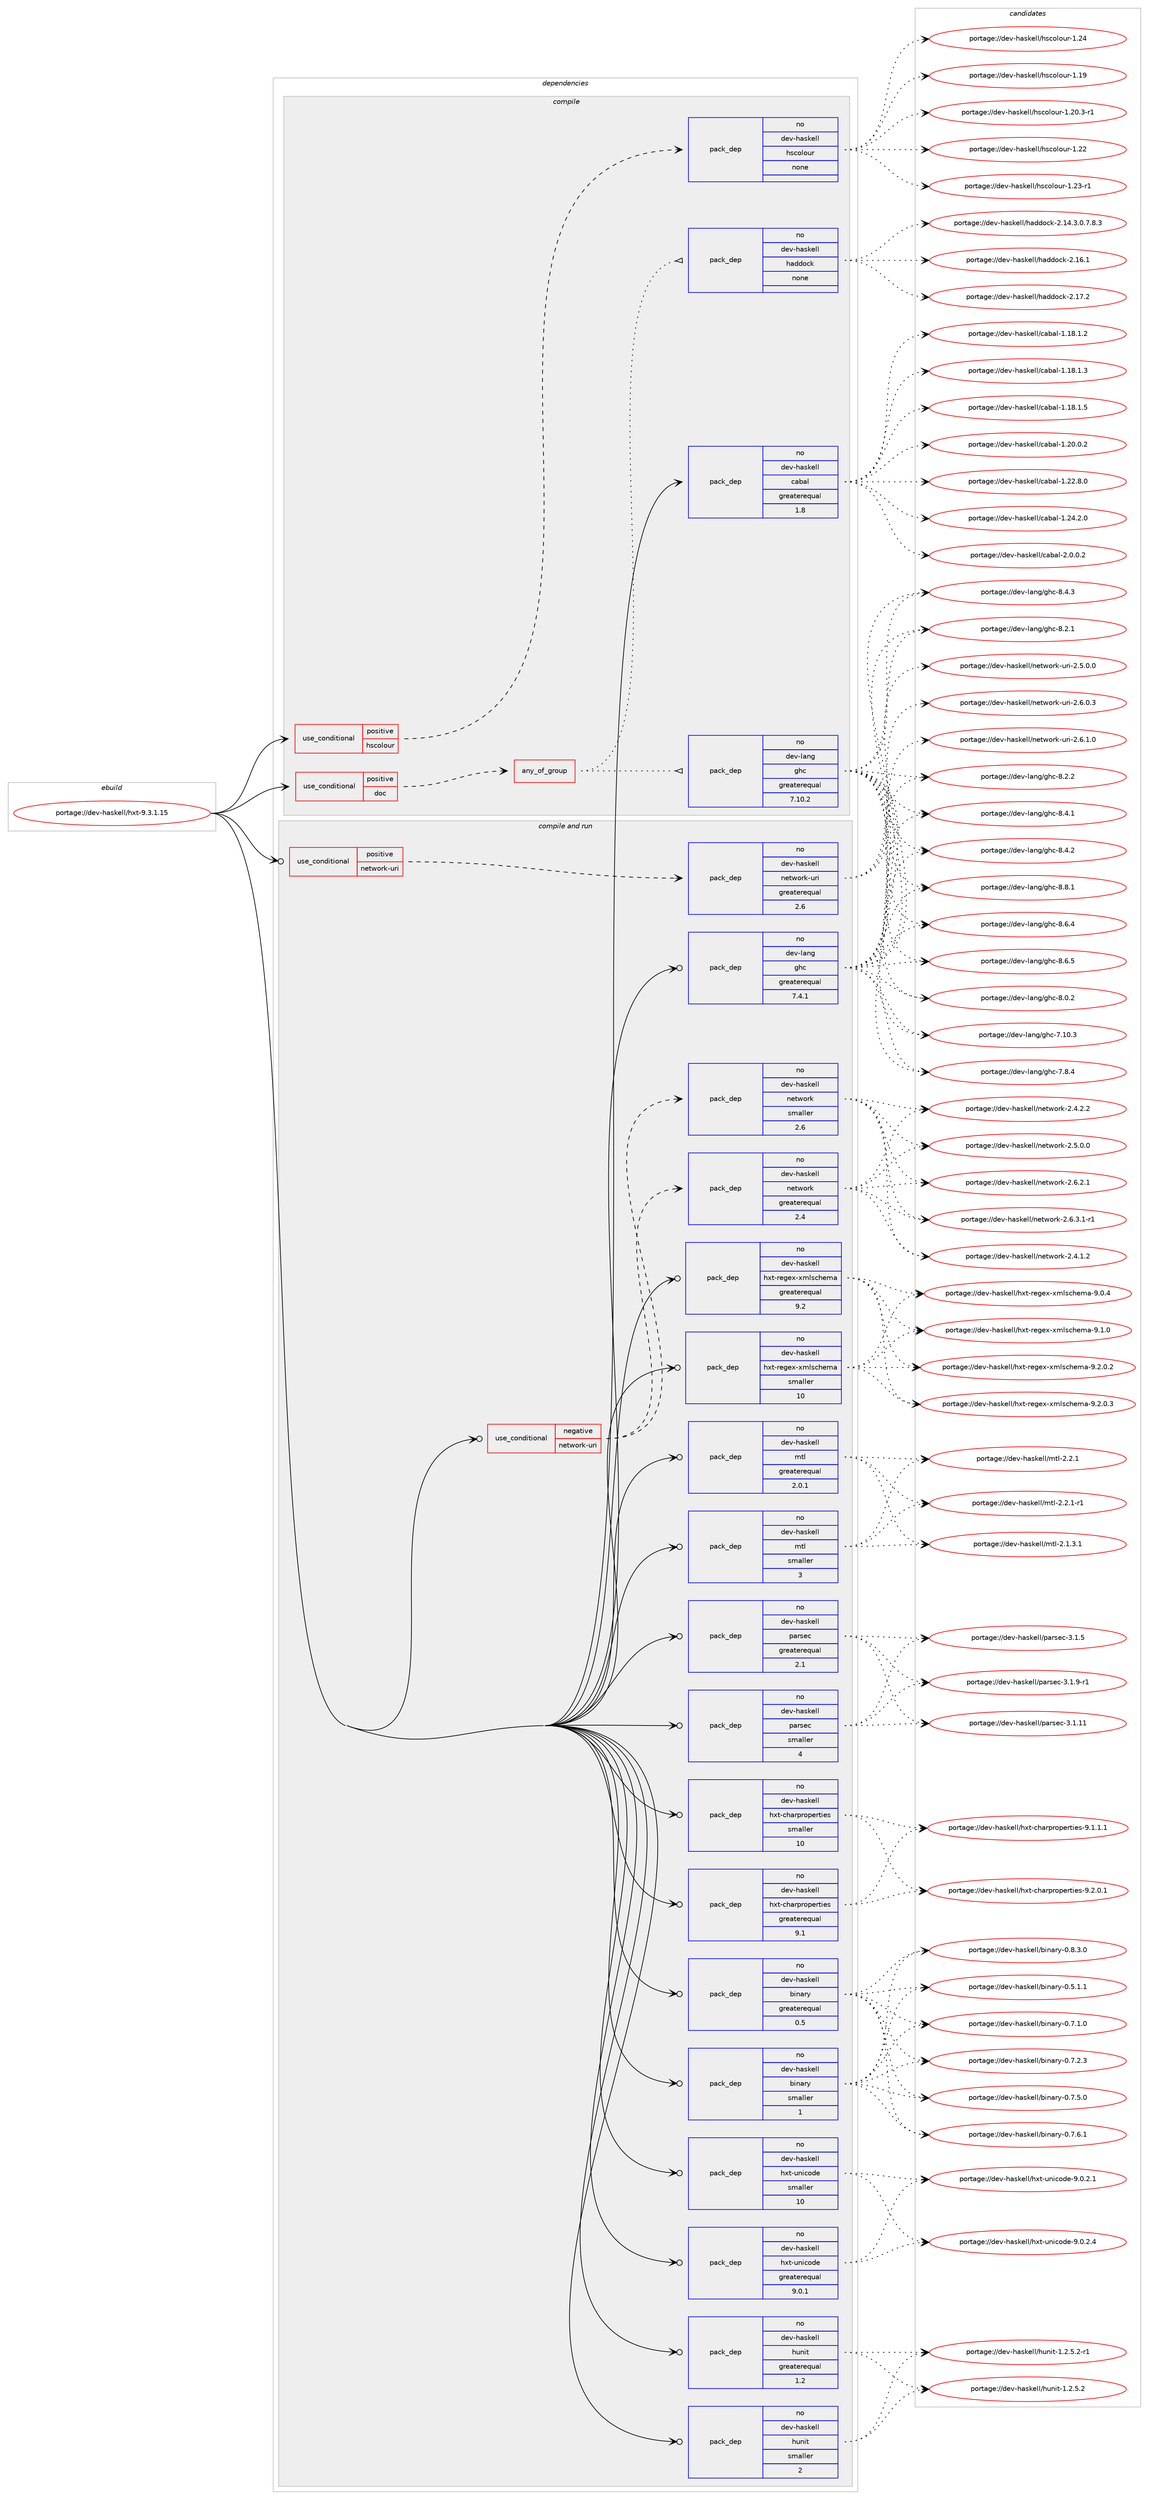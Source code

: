 digraph prolog {

# *************
# Graph options
# *************

newrank=true;
concentrate=true;
compound=true;
graph [rankdir=LR,fontname=Helvetica,fontsize=10,ranksep=1.5];#, ranksep=2.5, nodesep=0.2];
edge  [arrowhead=vee];
node  [fontname=Helvetica,fontsize=10];

# **********
# The ebuild
# **********

subgraph cluster_leftcol {
color=gray;
rank=same;
label=<<i>ebuild</i>>;
id [label="portage://dev-haskell/hxt-9.3.1.15", color=red, width=4, href="../dev-haskell/hxt-9.3.1.15.svg"];
}

# ****************
# The dependencies
# ****************

subgraph cluster_midcol {
color=gray;
label=<<i>dependencies</i>>;
subgraph cluster_compile {
fillcolor="#eeeeee";
style=filled;
label=<<i>compile</i>>;
subgraph cond15813 {
dependency72165 [label=<<TABLE BORDER="0" CELLBORDER="1" CELLSPACING="0" CELLPADDING="4"><TR><TD ROWSPAN="3" CELLPADDING="10">use_conditional</TD></TR><TR><TD>positive</TD></TR><TR><TD>doc</TD></TR></TABLE>>, shape=none, color=red];
subgraph any1913 {
dependency72166 [label=<<TABLE BORDER="0" CELLBORDER="1" CELLSPACING="0" CELLPADDING="4"><TR><TD CELLPADDING="10">any_of_group</TD></TR></TABLE>>, shape=none, color=red];subgraph pack54382 {
dependency72167 [label=<<TABLE BORDER="0" CELLBORDER="1" CELLSPACING="0" CELLPADDING="4" WIDTH="220"><TR><TD ROWSPAN="6" CELLPADDING="30">pack_dep</TD></TR><TR><TD WIDTH="110">no</TD></TR><TR><TD>dev-haskell</TD></TR><TR><TD>haddock</TD></TR><TR><TD>none</TD></TR><TR><TD></TD></TR></TABLE>>, shape=none, color=blue];
}
dependency72166:e -> dependency72167:w [weight=20,style="dotted",arrowhead="oinv"];
subgraph pack54383 {
dependency72168 [label=<<TABLE BORDER="0" CELLBORDER="1" CELLSPACING="0" CELLPADDING="4" WIDTH="220"><TR><TD ROWSPAN="6" CELLPADDING="30">pack_dep</TD></TR><TR><TD WIDTH="110">no</TD></TR><TR><TD>dev-lang</TD></TR><TR><TD>ghc</TD></TR><TR><TD>greaterequal</TD></TR><TR><TD>7.10.2</TD></TR></TABLE>>, shape=none, color=blue];
}
dependency72166:e -> dependency72168:w [weight=20,style="dotted",arrowhead="oinv"];
}
dependency72165:e -> dependency72166:w [weight=20,style="dashed",arrowhead="vee"];
}
id:e -> dependency72165:w [weight=20,style="solid",arrowhead="vee"];
subgraph cond15814 {
dependency72169 [label=<<TABLE BORDER="0" CELLBORDER="1" CELLSPACING="0" CELLPADDING="4"><TR><TD ROWSPAN="3" CELLPADDING="10">use_conditional</TD></TR><TR><TD>positive</TD></TR><TR><TD>hscolour</TD></TR></TABLE>>, shape=none, color=red];
subgraph pack54384 {
dependency72170 [label=<<TABLE BORDER="0" CELLBORDER="1" CELLSPACING="0" CELLPADDING="4" WIDTH="220"><TR><TD ROWSPAN="6" CELLPADDING="30">pack_dep</TD></TR><TR><TD WIDTH="110">no</TD></TR><TR><TD>dev-haskell</TD></TR><TR><TD>hscolour</TD></TR><TR><TD>none</TD></TR><TR><TD></TD></TR></TABLE>>, shape=none, color=blue];
}
dependency72169:e -> dependency72170:w [weight=20,style="dashed",arrowhead="vee"];
}
id:e -> dependency72169:w [weight=20,style="solid",arrowhead="vee"];
subgraph pack54385 {
dependency72171 [label=<<TABLE BORDER="0" CELLBORDER="1" CELLSPACING="0" CELLPADDING="4" WIDTH="220"><TR><TD ROWSPAN="6" CELLPADDING="30">pack_dep</TD></TR><TR><TD WIDTH="110">no</TD></TR><TR><TD>dev-haskell</TD></TR><TR><TD>cabal</TD></TR><TR><TD>greaterequal</TD></TR><TR><TD>1.8</TD></TR></TABLE>>, shape=none, color=blue];
}
id:e -> dependency72171:w [weight=20,style="solid",arrowhead="vee"];
}
subgraph cluster_compileandrun {
fillcolor="#eeeeee";
style=filled;
label=<<i>compile and run</i>>;
subgraph cond15815 {
dependency72172 [label=<<TABLE BORDER="0" CELLBORDER="1" CELLSPACING="0" CELLPADDING="4"><TR><TD ROWSPAN="3" CELLPADDING="10">use_conditional</TD></TR><TR><TD>negative</TD></TR><TR><TD>network-uri</TD></TR></TABLE>>, shape=none, color=red];
subgraph pack54386 {
dependency72173 [label=<<TABLE BORDER="0" CELLBORDER="1" CELLSPACING="0" CELLPADDING="4" WIDTH="220"><TR><TD ROWSPAN="6" CELLPADDING="30">pack_dep</TD></TR><TR><TD WIDTH="110">no</TD></TR><TR><TD>dev-haskell</TD></TR><TR><TD>network</TD></TR><TR><TD>greaterequal</TD></TR><TR><TD>2.4</TD></TR></TABLE>>, shape=none, color=blue];
}
dependency72172:e -> dependency72173:w [weight=20,style="dashed",arrowhead="vee"];
subgraph pack54387 {
dependency72174 [label=<<TABLE BORDER="0" CELLBORDER="1" CELLSPACING="0" CELLPADDING="4" WIDTH="220"><TR><TD ROWSPAN="6" CELLPADDING="30">pack_dep</TD></TR><TR><TD WIDTH="110">no</TD></TR><TR><TD>dev-haskell</TD></TR><TR><TD>network</TD></TR><TR><TD>smaller</TD></TR><TR><TD>2.6</TD></TR></TABLE>>, shape=none, color=blue];
}
dependency72172:e -> dependency72174:w [weight=20,style="dashed",arrowhead="vee"];
}
id:e -> dependency72172:w [weight=20,style="solid",arrowhead="odotvee"];
subgraph cond15816 {
dependency72175 [label=<<TABLE BORDER="0" CELLBORDER="1" CELLSPACING="0" CELLPADDING="4"><TR><TD ROWSPAN="3" CELLPADDING="10">use_conditional</TD></TR><TR><TD>positive</TD></TR><TR><TD>network-uri</TD></TR></TABLE>>, shape=none, color=red];
subgraph pack54388 {
dependency72176 [label=<<TABLE BORDER="0" CELLBORDER="1" CELLSPACING="0" CELLPADDING="4" WIDTH="220"><TR><TD ROWSPAN="6" CELLPADDING="30">pack_dep</TD></TR><TR><TD WIDTH="110">no</TD></TR><TR><TD>dev-haskell</TD></TR><TR><TD>network-uri</TD></TR><TR><TD>greaterequal</TD></TR><TR><TD>2.6</TD></TR></TABLE>>, shape=none, color=blue];
}
dependency72175:e -> dependency72176:w [weight=20,style="dashed",arrowhead="vee"];
}
id:e -> dependency72175:w [weight=20,style="solid",arrowhead="odotvee"];
subgraph pack54389 {
dependency72177 [label=<<TABLE BORDER="0" CELLBORDER="1" CELLSPACING="0" CELLPADDING="4" WIDTH="220"><TR><TD ROWSPAN="6" CELLPADDING="30">pack_dep</TD></TR><TR><TD WIDTH="110">no</TD></TR><TR><TD>dev-haskell</TD></TR><TR><TD>binary</TD></TR><TR><TD>greaterequal</TD></TR><TR><TD>0.5</TD></TR></TABLE>>, shape=none, color=blue];
}
id:e -> dependency72177:w [weight=20,style="solid",arrowhead="odotvee"];
subgraph pack54390 {
dependency72178 [label=<<TABLE BORDER="0" CELLBORDER="1" CELLSPACING="0" CELLPADDING="4" WIDTH="220"><TR><TD ROWSPAN="6" CELLPADDING="30">pack_dep</TD></TR><TR><TD WIDTH="110">no</TD></TR><TR><TD>dev-haskell</TD></TR><TR><TD>binary</TD></TR><TR><TD>smaller</TD></TR><TR><TD>1</TD></TR></TABLE>>, shape=none, color=blue];
}
id:e -> dependency72178:w [weight=20,style="solid",arrowhead="odotvee"];
subgraph pack54391 {
dependency72179 [label=<<TABLE BORDER="0" CELLBORDER="1" CELLSPACING="0" CELLPADDING="4" WIDTH="220"><TR><TD ROWSPAN="6" CELLPADDING="30">pack_dep</TD></TR><TR><TD WIDTH="110">no</TD></TR><TR><TD>dev-haskell</TD></TR><TR><TD>hunit</TD></TR><TR><TD>greaterequal</TD></TR><TR><TD>1.2</TD></TR></TABLE>>, shape=none, color=blue];
}
id:e -> dependency72179:w [weight=20,style="solid",arrowhead="odotvee"];
subgraph pack54392 {
dependency72180 [label=<<TABLE BORDER="0" CELLBORDER="1" CELLSPACING="0" CELLPADDING="4" WIDTH="220"><TR><TD ROWSPAN="6" CELLPADDING="30">pack_dep</TD></TR><TR><TD WIDTH="110">no</TD></TR><TR><TD>dev-haskell</TD></TR><TR><TD>hunit</TD></TR><TR><TD>smaller</TD></TR><TR><TD>2</TD></TR></TABLE>>, shape=none, color=blue];
}
id:e -> dependency72180:w [weight=20,style="solid",arrowhead="odotvee"];
subgraph pack54393 {
dependency72181 [label=<<TABLE BORDER="0" CELLBORDER="1" CELLSPACING="0" CELLPADDING="4" WIDTH="220"><TR><TD ROWSPAN="6" CELLPADDING="30">pack_dep</TD></TR><TR><TD WIDTH="110">no</TD></TR><TR><TD>dev-haskell</TD></TR><TR><TD>hxt-charproperties</TD></TR><TR><TD>greaterequal</TD></TR><TR><TD>9.1</TD></TR></TABLE>>, shape=none, color=blue];
}
id:e -> dependency72181:w [weight=20,style="solid",arrowhead="odotvee"];
subgraph pack54394 {
dependency72182 [label=<<TABLE BORDER="0" CELLBORDER="1" CELLSPACING="0" CELLPADDING="4" WIDTH="220"><TR><TD ROWSPAN="6" CELLPADDING="30">pack_dep</TD></TR><TR><TD WIDTH="110">no</TD></TR><TR><TD>dev-haskell</TD></TR><TR><TD>hxt-charproperties</TD></TR><TR><TD>smaller</TD></TR><TR><TD>10</TD></TR></TABLE>>, shape=none, color=blue];
}
id:e -> dependency72182:w [weight=20,style="solid",arrowhead="odotvee"];
subgraph pack54395 {
dependency72183 [label=<<TABLE BORDER="0" CELLBORDER="1" CELLSPACING="0" CELLPADDING="4" WIDTH="220"><TR><TD ROWSPAN="6" CELLPADDING="30">pack_dep</TD></TR><TR><TD WIDTH="110">no</TD></TR><TR><TD>dev-haskell</TD></TR><TR><TD>hxt-regex-xmlschema</TD></TR><TR><TD>greaterequal</TD></TR><TR><TD>9.2</TD></TR></TABLE>>, shape=none, color=blue];
}
id:e -> dependency72183:w [weight=20,style="solid",arrowhead="odotvee"];
subgraph pack54396 {
dependency72184 [label=<<TABLE BORDER="0" CELLBORDER="1" CELLSPACING="0" CELLPADDING="4" WIDTH="220"><TR><TD ROWSPAN="6" CELLPADDING="30">pack_dep</TD></TR><TR><TD WIDTH="110">no</TD></TR><TR><TD>dev-haskell</TD></TR><TR><TD>hxt-regex-xmlschema</TD></TR><TR><TD>smaller</TD></TR><TR><TD>10</TD></TR></TABLE>>, shape=none, color=blue];
}
id:e -> dependency72184:w [weight=20,style="solid",arrowhead="odotvee"];
subgraph pack54397 {
dependency72185 [label=<<TABLE BORDER="0" CELLBORDER="1" CELLSPACING="0" CELLPADDING="4" WIDTH="220"><TR><TD ROWSPAN="6" CELLPADDING="30">pack_dep</TD></TR><TR><TD WIDTH="110">no</TD></TR><TR><TD>dev-haskell</TD></TR><TR><TD>hxt-unicode</TD></TR><TR><TD>greaterequal</TD></TR><TR><TD>9.0.1</TD></TR></TABLE>>, shape=none, color=blue];
}
id:e -> dependency72185:w [weight=20,style="solid",arrowhead="odotvee"];
subgraph pack54398 {
dependency72186 [label=<<TABLE BORDER="0" CELLBORDER="1" CELLSPACING="0" CELLPADDING="4" WIDTH="220"><TR><TD ROWSPAN="6" CELLPADDING="30">pack_dep</TD></TR><TR><TD WIDTH="110">no</TD></TR><TR><TD>dev-haskell</TD></TR><TR><TD>hxt-unicode</TD></TR><TR><TD>smaller</TD></TR><TR><TD>10</TD></TR></TABLE>>, shape=none, color=blue];
}
id:e -> dependency72186:w [weight=20,style="solid",arrowhead="odotvee"];
subgraph pack54399 {
dependency72187 [label=<<TABLE BORDER="0" CELLBORDER="1" CELLSPACING="0" CELLPADDING="4" WIDTH="220"><TR><TD ROWSPAN="6" CELLPADDING="30">pack_dep</TD></TR><TR><TD WIDTH="110">no</TD></TR><TR><TD>dev-haskell</TD></TR><TR><TD>mtl</TD></TR><TR><TD>greaterequal</TD></TR><TR><TD>2.0.1</TD></TR></TABLE>>, shape=none, color=blue];
}
id:e -> dependency72187:w [weight=20,style="solid",arrowhead="odotvee"];
subgraph pack54400 {
dependency72188 [label=<<TABLE BORDER="0" CELLBORDER="1" CELLSPACING="0" CELLPADDING="4" WIDTH="220"><TR><TD ROWSPAN="6" CELLPADDING="30">pack_dep</TD></TR><TR><TD WIDTH="110">no</TD></TR><TR><TD>dev-haskell</TD></TR><TR><TD>mtl</TD></TR><TR><TD>smaller</TD></TR><TR><TD>3</TD></TR></TABLE>>, shape=none, color=blue];
}
id:e -> dependency72188:w [weight=20,style="solid",arrowhead="odotvee"];
subgraph pack54401 {
dependency72189 [label=<<TABLE BORDER="0" CELLBORDER="1" CELLSPACING="0" CELLPADDING="4" WIDTH="220"><TR><TD ROWSPAN="6" CELLPADDING="30">pack_dep</TD></TR><TR><TD WIDTH="110">no</TD></TR><TR><TD>dev-haskell</TD></TR><TR><TD>parsec</TD></TR><TR><TD>greaterequal</TD></TR><TR><TD>2.1</TD></TR></TABLE>>, shape=none, color=blue];
}
id:e -> dependency72189:w [weight=20,style="solid",arrowhead="odotvee"];
subgraph pack54402 {
dependency72190 [label=<<TABLE BORDER="0" CELLBORDER="1" CELLSPACING="0" CELLPADDING="4" WIDTH="220"><TR><TD ROWSPAN="6" CELLPADDING="30">pack_dep</TD></TR><TR><TD WIDTH="110">no</TD></TR><TR><TD>dev-haskell</TD></TR><TR><TD>parsec</TD></TR><TR><TD>smaller</TD></TR><TR><TD>4</TD></TR></TABLE>>, shape=none, color=blue];
}
id:e -> dependency72190:w [weight=20,style="solid",arrowhead="odotvee"];
subgraph pack54403 {
dependency72191 [label=<<TABLE BORDER="0" CELLBORDER="1" CELLSPACING="0" CELLPADDING="4" WIDTH="220"><TR><TD ROWSPAN="6" CELLPADDING="30">pack_dep</TD></TR><TR><TD WIDTH="110">no</TD></TR><TR><TD>dev-lang</TD></TR><TR><TD>ghc</TD></TR><TR><TD>greaterequal</TD></TR><TR><TD>7.4.1</TD></TR></TABLE>>, shape=none, color=blue];
}
id:e -> dependency72191:w [weight=20,style="solid",arrowhead="odotvee"];
}
subgraph cluster_run {
fillcolor="#eeeeee";
style=filled;
label=<<i>run</i>>;
}
}

# **************
# The candidates
# **************

subgraph cluster_choices {
rank=same;
color=gray;
label=<<i>candidates</i>>;

subgraph choice54382 {
color=black;
nodesep=1;
choiceportage1001011184510497115107101108108471049710010011199107455046495246514648465546564651 [label="portage://dev-haskell/haddock-2.14.3.0.7.8.3", color=red, width=4,href="../dev-haskell/haddock-2.14.3.0.7.8.3.svg"];
choiceportage100101118451049711510710110810847104971001001119910745504649544649 [label="portage://dev-haskell/haddock-2.16.1", color=red, width=4,href="../dev-haskell/haddock-2.16.1.svg"];
choiceportage100101118451049711510710110810847104971001001119910745504649554650 [label="portage://dev-haskell/haddock-2.17.2", color=red, width=4,href="../dev-haskell/haddock-2.17.2.svg"];
dependency72167:e -> choiceportage1001011184510497115107101108108471049710010011199107455046495246514648465546564651:w [style=dotted,weight="100"];
dependency72167:e -> choiceportage100101118451049711510710110810847104971001001119910745504649544649:w [style=dotted,weight="100"];
dependency72167:e -> choiceportage100101118451049711510710110810847104971001001119910745504649554650:w [style=dotted,weight="100"];
}
subgraph choice54383 {
color=black;
nodesep=1;
choiceportage1001011184510897110103471031049945554649484651 [label="portage://dev-lang/ghc-7.10.3", color=red, width=4,href="../dev-lang/ghc-7.10.3.svg"];
choiceportage10010111845108971101034710310499455546564652 [label="portage://dev-lang/ghc-7.8.4", color=red, width=4,href="../dev-lang/ghc-7.8.4.svg"];
choiceportage10010111845108971101034710310499455646484650 [label="portage://dev-lang/ghc-8.0.2", color=red, width=4,href="../dev-lang/ghc-8.0.2.svg"];
choiceportage10010111845108971101034710310499455646504649 [label="portage://dev-lang/ghc-8.2.1", color=red, width=4,href="../dev-lang/ghc-8.2.1.svg"];
choiceportage10010111845108971101034710310499455646504650 [label="portage://dev-lang/ghc-8.2.2", color=red, width=4,href="../dev-lang/ghc-8.2.2.svg"];
choiceportage10010111845108971101034710310499455646524649 [label="portage://dev-lang/ghc-8.4.1", color=red, width=4,href="../dev-lang/ghc-8.4.1.svg"];
choiceportage10010111845108971101034710310499455646524650 [label="portage://dev-lang/ghc-8.4.2", color=red, width=4,href="../dev-lang/ghc-8.4.2.svg"];
choiceportage10010111845108971101034710310499455646524651 [label="portage://dev-lang/ghc-8.4.3", color=red, width=4,href="../dev-lang/ghc-8.4.3.svg"];
choiceportage10010111845108971101034710310499455646544652 [label="portage://dev-lang/ghc-8.6.4", color=red, width=4,href="../dev-lang/ghc-8.6.4.svg"];
choiceportage10010111845108971101034710310499455646544653 [label="portage://dev-lang/ghc-8.6.5", color=red, width=4,href="../dev-lang/ghc-8.6.5.svg"];
choiceportage10010111845108971101034710310499455646564649 [label="portage://dev-lang/ghc-8.8.1", color=red, width=4,href="../dev-lang/ghc-8.8.1.svg"];
dependency72168:e -> choiceportage1001011184510897110103471031049945554649484651:w [style=dotted,weight="100"];
dependency72168:e -> choiceportage10010111845108971101034710310499455546564652:w [style=dotted,weight="100"];
dependency72168:e -> choiceportage10010111845108971101034710310499455646484650:w [style=dotted,weight="100"];
dependency72168:e -> choiceportage10010111845108971101034710310499455646504649:w [style=dotted,weight="100"];
dependency72168:e -> choiceportage10010111845108971101034710310499455646504650:w [style=dotted,weight="100"];
dependency72168:e -> choiceportage10010111845108971101034710310499455646524649:w [style=dotted,weight="100"];
dependency72168:e -> choiceportage10010111845108971101034710310499455646524650:w [style=dotted,weight="100"];
dependency72168:e -> choiceportage10010111845108971101034710310499455646524651:w [style=dotted,weight="100"];
dependency72168:e -> choiceportage10010111845108971101034710310499455646544652:w [style=dotted,weight="100"];
dependency72168:e -> choiceportage10010111845108971101034710310499455646544653:w [style=dotted,weight="100"];
dependency72168:e -> choiceportage10010111845108971101034710310499455646564649:w [style=dotted,weight="100"];
}
subgraph choice54384 {
color=black;
nodesep=1;
choiceportage100101118451049711510710110810847104115991111081111171144549464957 [label="portage://dev-haskell/hscolour-1.19", color=red, width=4,href="../dev-haskell/hscolour-1.19.svg"];
choiceportage10010111845104971151071011081084710411599111108111117114454946504846514511449 [label="portage://dev-haskell/hscolour-1.20.3-r1", color=red, width=4,href="../dev-haskell/hscolour-1.20.3-r1.svg"];
choiceportage100101118451049711510710110810847104115991111081111171144549465050 [label="portage://dev-haskell/hscolour-1.22", color=red, width=4,href="../dev-haskell/hscolour-1.22.svg"];
choiceportage1001011184510497115107101108108471041159911110811111711445494650514511449 [label="portage://dev-haskell/hscolour-1.23-r1", color=red, width=4,href="../dev-haskell/hscolour-1.23-r1.svg"];
choiceportage100101118451049711510710110810847104115991111081111171144549465052 [label="portage://dev-haskell/hscolour-1.24", color=red, width=4,href="../dev-haskell/hscolour-1.24.svg"];
dependency72170:e -> choiceportage100101118451049711510710110810847104115991111081111171144549464957:w [style=dotted,weight="100"];
dependency72170:e -> choiceportage10010111845104971151071011081084710411599111108111117114454946504846514511449:w [style=dotted,weight="100"];
dependency72170:e -> choiceportage100101118451049711510710110810847104115991111081111171144549465050:w [style=dotted,weight="100"];
dependency72170:e -> choiceportage1001011184510497115107101108108471041159911110811111711445494650514511449:w [style=dotted,weight="100"];
dependency72170:e -> choiceportage100101118451049711510710110810847104115991111081111171144549465052:w [style=dotted,weight="100"];
}
subgraph choice54385 {
color=black;
nodesep=1;
choiceportage10010111845104971151071011081084799979897108454946495646494650 [label="portage://dev-haskell/cabal-1.18.1.2", color=red, width=4,href="../dev-haskell/cabal-1.18.1.2.svg"];
choiceportage10010111845104971151071011081084799979897108454946495646494651 [label="portage://dev-haskell/cabal-1.18.1.3", color=red, width=4,href="../dev-haskell/cabal-1.18.1.3.svg"];
choiceportage10010111845104971151071011081084799979897108454946495646494653 [label="portage://dev-haskell/cabal-1.18.1.5", color=red, width=4,href="../dev-haskell/cabal-1.18.1.5.svg"];
choiceportage10010111845104971151071011081084799979897108454946504846484650 [label="portage://dev-haskell/cabal-1.20.0.2", color=red, width=4,href="../dev-haskell/cabal-1.20.0.2.svg"];
choiceportage10010111845104971151071011081084799979897108454946505046564648 [label="portage://dev-haskell/cabal-1.22.8.0", color=red, width=4,href="../dev-haskell/cabal-1.22.8.0.svg"];
choiceportage10010111845104971151071011081084799979897108454946505246504648 [label="portage://dev-haskell/cabal-1.24.2.0", color=red, width=4,href="../dev-haskell/cabal-1.24.2.0.svg"];
choiceportage100101118451049711510710110810847999798971084550464846484650 [label="portage://dev-haskell/cabal-2.0.0.2", color=red, width=4,href="../dev-haskell/cabal-2.0.0.2.svg"];
dependency72171:e -> choiceportage10010111845104971151071011081084799979897108454946495646494650:w [style=dotted,weight="100"];
dependency72171:e -> choiceportage10010111845104971151071011081084799979897108454946495646494651:w [style=dotted,weight="100"];
dependency72171:e -> choiceportage10010111845104971151071011081084799979897108454946495646494653:w [style=dotted,weight="100"];
dependency72171:e -> choiceportage10010111845104971151071011081084799979897108454946504846484650:w [style=dotted,weight="100"];
dependency72171:e -> choiceportage10010111845104971151071011081084799979897108454946505046564648:w [style=dotted,weight="100"];
dependency72171:e -> choiceportage10010111845104971151071011081084799979897108454946505246504648:w [style=dotted,weight="100"];
dependency72171:e -> choiceportage100101118451049711510710110810847999798971084550464846484650:w [style=dotted,weight="100"];
}
subgraph choice54386 {
color=black;
nodesep=1;
choiceportage1001011184510497115107101108108471101011161191111141074550465246494650 [label="portage://dev-haskell/network-2.4.1.2", color=red, width=4,href="../dev-haskell/network-2.4.1.2.svg"];
choiceportage1001011184510497115107101108108471101011161191111141074550465246504650 [label="portage://dev-haskell/network-2.4.2.2", color=red, width=4,href="../dev-haskell/network-2.4.2.2.svg"];
choiceportage1001011184510497115107101108108471101011161191111141074550465346484648 [label="portage://dev-haskell/network-2.5.0.0", color=red, width=4,href="../dev-haskell/network-2.5.0.0.svg"];
choiceportage1001011184510497115107101108108471101011161191111141074550465446504649 [label="portage://dev-haskell/network-2.6.2.1", color=red, width=4,href="../dev-haskell/network-2.6.2.1.svg"];
choiceportage10010111845104971151071011081084711010111611911111410745504654465146494511449 [label="portage://dev-haskell/network-2.6.3.1-r1", color=red, width=4,href="../dev-haskell/network-2.6.3.1-r1.svg"];
dependency72173:e -> choiceportage1001011184510497115107101108108471101011161191111141074550465246494650:w [style=dotted,weight="100"];
dependency72173:e -> choiceportage1001011184510497115107101108108471101011161191111141074550465246504650:w [style=dotted,weight="100"];
dependency72173:e -> choiceportage1001011184510497115107101108108471101011161191111141074550465346484648:w [style=dotted,weight="100"];
dependency72173:e -> choiceportage1001011184510497115107101108108471101011161191111141074550465446504649:w [style=dotted,weight="100"];
dependency72173:e -> choiceportage10010111845104971151071011081084711010111611911111410745504654465146494511449:w [style=dotted,weight="100"];
}
subgraph choice54387 {
color=black;
nodesep=1;
choiceportage1001011184510497115107101108108471101011161191111141074550465246494650 [label="portage://dev-haskell/network-2.4.1.2", color=red, width=4,href="../dev-haskell/network-2.4.1.2.svg"];
choiceportage1001011184510497115107101108108471101011161191111141074550465246504650 [label="portage://dev-haskell/network-2.4.2.2", color=red, width=4,href="../dev-haskell/network-2.4.2.2.svg"];
choiceportage1001011184510497115107101108108471101011161191111141074550465346484648 [label="portage://dev-haskell/network-2.5.0.0", color=red, width=4,href="../dev-haskell/network-2.5.0.0.svg"];
choiceportage1001011184510497115107101108108471101011161191111141074550465446504649 [label="portage://dev-haskell/network-2.6.2.1", color=red, width=4,href="../dev-haskell/network-2.6.2.1.svg"];
choiceportage10010111845104971151071011081084711010111611911111410745504654465146494511449 [label="portage://dev-haskell/network-2.6.3.1-r1", color=red, width=4,href="../dev-haskell/network-2.6.3.1-r1.svg"];
dependency72174:e -> choiceportage1001011184510497115107101108108471101011161191111141074550465246494650:w [style=dotted,weight="100"];
dependency72174:e -> choiceportage1001011184510497115107101108108471101011161191111141074550465246504650:w [style=dotted,weight="100"];
dependency72174:e -> choiceportage1001011184510497115107101108108471101011161191111141074550465346484648:w [style=dotted,weight="100"];
dependency72174:e -> choiceportage1001011184510497115107101108108471101011161191111141074550465446504649:w [style=dotted,weight="100"];
dependency72174:e -> choiceportage10010111845104971151071011081084711010111611911111410745504654465146494511449:w [style=dotted,weight="100"];
}
subgraph choice54388 {
color=black;
nodesep=1;
choiceportage100101118451049711510710110810847110101116119111114107451171141054550465346484648 [label="portage://dev-haskell/network-uri-2.5.0.0", color=red, width=4,href="../dev-haskell/network-uri-2.5.0.0.svg"];
choiceportage100101118451049711510710110810847110101116119111114107451171141054550465446484651 [label="portage://dev-haskell/network-uri-2.6.0.3", color=red, width=4,href="../dev-haskell/network-uri-2.6.0.3.svg"];
choiceportage100101118451049711510710110810847110101116119111114107451171141054550465446494648 [label="portage://dev-haskell/network-uri-2.6.1.0", color=red, width=4,href="../dev-haskell/network-uri-2.6.1.0.svg"];
dependency72176:e -> choiceportage100101118451049711510710110810847110101116119111114107451171141054550465346484648:w [style=dotted,weight="100"];
dependency72176:e -> choiceportage100101118451049711510710110810847110101116119111114107451171141054550465446484651:w [style=dotted,weight="100"];
dependency72176:e -> choiceportage100101118451049711510710110810847110101116119111114107451171141054550465446494648:w [style=dotted,weight="100"];
}
subgraph choice54389 {
color=black;
nodesep=1;
choiceportage10010111845104971151071011081084798105110971141214548465346494649 [label="portage://dev-haskell/binary-0.5.1.1", color=red, width=4,href="../dev-haskell/binary-0.5.1.1.svg"];
choiceportage10010111845104971151071011081084798105110971141214548465546494648 [label="portage://dev-haskell/binary-0.7.1.0", color=red, width=4,href="../dev-haskell/binary-0.7.1.0.svg"];
choiceportage10010111845104971151071011081084798105110971141214548465546504651 [label="portage://dev-haskell/binary-0.7.2.3", color=red, width=4,href="../dev-haskell/binary-0.7.2.3.svg"];
choiceportage10010111845104971151071011081084798105110971141214548465546534648 [label="portage://dev-haskell/binary-0.7.5.0", color=red, width=4,href="../dev-haskell/binary-0.7.5.0.svg"];
choiceportage10010111845104971151071011081084798105110971141214548465546544649 [label="portage://dev-haskell/binary-0.7.6.1", color=red, width=4,href="../dev-haskell/binary-0.7.6.1.svg"];
choiceportage10010111845104971151071011081084798105110971141214548465646514648 [label="portage://dev-haskell/binary-0.8.3.0", color=red, width=4,href="../dev-haskell/binary-0.8.3.0.svg"];
dependency72177:e -> choiceportage10010111845104971151071011081084798105110971141214548465346494649:w [style=dotted,weight="100"];
dependency72177:e -> choiceportage10010111845104971151071011081084798105110971141214548465546494648:w [style=dotted,weight="100"];
dependency72177:e -> choiceportage10010111845104971151071011081084798105110971141214548465546504651:w [style=dotted,weight="100"];
dependency72177:e -> choiceportage10010111845104971151071011081084798105110971141214548465546534648:w [style=dotted,weight="100"];
dependency72177:e -> choiceportage10010111845104971151071011081084798105110971141214548465546544649:w [style=dotted,weight="100"];
dependency72177:e -> choiceportage10010111845104971151071011081084798105110971141214548465646514648:w [style=dotted,weight="100"];
}
subgraph choice54390 {
color=black;
nodesep=1;
choiceportage10010111845104971151071011081084798105110971141214548465346494649 [label="portage://dev-haskell/binary-0.5.1.1", color=red, width=4,href="../dev-haskell/binary-0.5.1.1.svg"];
choiceportage10010111845104971151071011081084798105110971141214548465546494648 [label="portage://dev-haskell/binary-0.7.1.0", color=red, width=4,href="../dev-haskell/binary-0.7.1.0.svg"];
choiceportage10010111845104971151071011081084798105110971141214548465546504651 [label="portage://dev-haskell/binary-0.7.2.3", color=red, width=4,href="../dev-haskell/binary-0.7.2.3.svg"];
choiceportage10010111845104971151071011081084798105110971141214548465546534648 [label="portage://dev-haskell/binary-0.7.5.0", color=red, width=4,href="../dev-haskell/binary-0.7.5.0.svg"];
choiceportage10010111845104971151071011081084798105110971141214548465546544649 [label="portage://dev-haskell/binary-0.7.6.1", color=red, width=4,href="../dev-haskell/binary-0.7.6.1.svg"];
choiceportage10010111845104971151071011081084798105110971141214548465646514648 [label="portage://dev-haskell/binary-0.8.3.0", color=red, width=4,href="../dev-haskell/binary-0.8.3.0.svg"];
dependency72178:e -> choiceportage10010111845104971151071011081084798105110971141214548465346494649:w [style=dotted,weight="100"];
dependency72178:e -> choiceportage10010111845104971151071011081084798105110971141214548465546494648:w [style=dotted,weight="100"];
dependency72178:e -> choiceportage10010111845104971151071011081084798105110971141214548465546504651:w [style=dotted,weight="100"];
dependency72178:e -> choiceportage10010111845104971151071011081084798105110971141214548465546534648:w [style=dotted,weight="100"];
dependency72178:e -> choiceportage10010111845104971151071011081084798105110971141214548465546544649:w [style=dotted,weight="100"];
dependency72178:e -> choiceportage10010111845104971151071011081084798105110971141214548465646514648:w [style=dotted,weight="100"];
}
subgraph choice54391 {
color=black;
nodesep=1;
choiceportage1001011184510497115107101108108471041171101051164549465046534650 [label="portage://dev-haskell/hunit-1.2.5.2", color=red, width=4,href="../dev-haskell/hunit-1.2.5.2.svg"];
choiceportage10010111845104971151071011081084710411711010511645494650465346504511449 [label="portage://dev-haskell/hunit-1.2.5.2-r1", color=red, width=4,href="../dev-haskell/hunit-1.2.5.2-r1.svg"];
dependency72179:e -> choiceportage1001011184510497115107101108108471041171101051164549465046534650:w [style=dotted,weight="100"];
dependency72179:e -> choiceportage10010111845104971151071011081084710411711010511645494650465346504511449:w [style=dotted,weight="100"];
}
subgraph choice54392 {
color=black;
nodesep=1;
choiceportage1001011184510497115107101108108471041171101051164549465046534650 [label="portage://dev-haskell/hunit-1.2.5.2", color=red, width=4,href="../dev-haskell/hunit-1.2.5.2.svg"];
choiceportage10010111845104971151071011081084710411711010511645494650465346504511449 [label="portage://dev-haskell/hunit-1.2.5.2-r1", color=red, width=4,href="../dev-haskell/hunit-1.2.5.2-r1.svg"];
dependency72180:e -> choiceportage1001011184510497115107101108108471041171101051164549465046534650:w [style=dotted,weight="100"];
dependency72180:e -> choiceportage10010111845104971151071011081084710411711010511645494650465346504511449:w [style=dotted,weight="100"];
}
subgraph choice54393 {
color=black;
nodesep=1;
choiceportage1001011184510497115107101108108471041201164599104971141121141111121011141161051011154557464946494649 [label="portage://dev-haskell/hxt-charproperties-9.1.1.1", color=red, width=4,href="../dev-haskell/hxt-charproperties-9.1.1.1.svg"];
choiceportage1001011184510497115107101108108471041201164599104971141121141111121011141161051011154557465046484649 [label="portage://dev-haskell/hxt-charproperties-9.2.0.1", color=red, width=4,href="../dev-haskell/hxt-charproperties-9.2.0.1.svg"];
dependency72181:e -> choiceportage1001011184510497115107101108108471041201164599104971141121141111121011141161051011154557464946494649:w [style=dotted,weight="100"];
dependency72181:e -> choiceportage1001011184510497115107101108108471041201164599104971141121141111121011141161051011154557465046484649:w [style=dotted,weight="100"];
}
subgraph choice54394 {
color=black;
nodesep=1;
choiceportage1001011184510497115107101108108471041201164599104971141121141111121011141161051011154557464946494649 [label="portage://dev-haskell/hxt-charproperties-9.1.1.1", color=red, width=4,href="../dev-haskell/hxt-charproperties-9.1.1.1.svg"];
choiceportage1001011184510497115107101108108471041201164599104971141121141111121011141161051011154557465046484649 [label="portage://dev-haskell/hxt-charproperties-9.2.0.1", color=red, width=4,href="../dev-haskell/hxt-charproperties-9.2.0.1.svg"];
dependency72182:e -> choiceportage1001011184510497115107101108108471041201164599104971141121141111121011141161051011154557464946494649:w [style=dotted,weight="100"];
dependency72182:e -> choiceportage1001011184510497115107101108108471041201164599104971141121141111121011141161051011154557465046484649:w [style=dotted,weight="100"];
}
subgraph choice54395 {
color=black;
nodesep=1;
choiceportage10010111845104971151071011081084710412011645114101103101120451201091081159910410110997455746484652 [label="portage://dev-haskell/hxt-regex-xmlschema-9.0.4", color=red, width=4,href="../dev-haskell/hxt-regex-xmlschema-9.0.4.svg"];
choiceportage10010111845104971151071011081084710412011645114101103101120451201091081159910410110997455746494648 [label="portage://dev-haskell/hxt-regex-xmlschema-9.1.0", color=red, width=4,href="../dev-haskell/hxt-regex-xmlschema-9.1.0.svg"];
choiceportage100101118451049711510710110810847104120116451141011031011204512010910811599104101109974557465046484650 [label="portage://dev-haskell/hxt-regex-xmlschema-9.2.0.2", color=red, width=4,href="../dev-haskell/hxt-regex-xmlschema-9.2.0.2.svg"];
choiceportage100101118451049711510710110810847104120116451141011031011204512010910811599104101109974557465046484651 [label="portage://dev-haskell/hxt-regex-xmlschema-9.2.0.3", color=red, width=4,href="../dev-haskell/hxt-regex-xmlschema-9.2.0.3.svg"];
dependency72183:e -> choiceportage10010111845104971151071011081084710412011645114101103101120451201091081159910410110997455746484652:w [style=dotted,weight="100"];
dependency72183:e -> choiceportage10010111845104971151071011081084710412011645114101103101120451201091081159910410110997455746494648:w [style=dotted,weight="100"];
dependency72183:e -> choiceportage100101118451049711510710110810847104120116451141011031011204512010910811599104101109974557465046484650:w [style=dotted,weight="100"];
dependency72183:e -> choiceportage100101118451049711510710110810847104120116451141011031011204512010910811599104101109974557465046484651:w [style=dotted,weight="100"];
}
subgraph choice54396 {
color=black;
nodesep=1;
choiceportage10010111845104971151071011081084710412011645114101103101120451201091081159910410110997455746484652 [label="portage://dev-haskell/hxt-regex-xmlschema-9.0.4", color=red, width=4,href="../dev-haskell/hxt-regex-xmlschema-9.0.4.svg"];
choiceportage10010111845104971151071011081084710412011645114101103101120451201091081159910410110997455746494648 [label="portage://dev-haskell/hxt-regex-xmlschema-9.1.0", color=red, width=4,href="../dev-haskell/hxt-regex-xmlschema-9.1.0.svg"];
choiceportage100101118451049711510710110810847104120116451141011031011204512010910811599104101109974557465046484650 [label="portage://dev-haskell/hxt-regex-xmlschema-9.2.0.2", color=red, width=4,href="../dev-haskell/hxt-regex-xmlschema-9.2.0.2.svg"];
choiceportage100101118451049711510710110810847104120116451141011031011204512010910811599104101109974557465046484651 [label="portage://dev-haskell/hxt-regex-xmlschema-9.2.0.3", color=red, width=4,href="../dev-haskell/hxt-regex-xmlschema-9.2.0.3.svg"];
dependency72184:e -> choiceportage10010111845104971151071011081084710412011645114101103101120451201091081159910410110997455746484652:w [style=dotted,weight="100"];
dependency72184:e -> choiceportage10010111845104971151071011081084710412011645114101103101120451201091081159910410110997455746494648:w [style=dotted,weight="100"];
dependency72184:e -> choiceportage100101118451049711510710110810847104120116451141011031011204512010910811599104101109974557465046484650:w [style=dotted,weight="100"];
dependency72184:e -> choiceportage100101118451049711510710110810847104120116451141011031011204512010910811599104101109974557465046484651:w [style=dotted,weight="100"];
}
subgraph choice54397 {
color=black;
nodesep=1;
choiceportage10010111845104971151071011081084710412011645117110105991111001014557464846504649 [label="portage://dev-haskell/hxt-unicode-9.0.2.1", color=red, width=4,href="../dev-haskell/hxt-unicode-9.0.2.1.svg"];
choiceportage10010111845104971151071011081084710412011645117110105991111001014557464846504652 [label="portage://dev-haskell/hxt-unicode-9.0.2.4", color=red, width=4,href="../dev-haskell/hxt-unicode-9.0.2.4.svg"];
dependency72185:e -> choiceportage10010111845104971151071011081084710412011645117110105991111001014557464846504649:w [style=dotted,weight="100"];
dependency72185:e -> choiceportage10010111845104971151071011081084710412011645117110105991111001014557464846504652:w [style=dotted,weight="100"];
}
subgraph choice54398 {
color=black;
nodesep=1;
choiceportage10010111845104971151071011081084710412011645117110105991111001014557464846504649 [label="portage://dev-haskell/hxt-unicode-9.0.2.1", color=red, width=4,href="../dev-haskell/hxt-unicode-9.0.2.1.svg"];
choiceportage10010111845104971151071011081084710412011645117110105991111001014557464846504652 [label="portage://dev-haskell/hxt-unicode-9.0.2.4", color=red, width=4,href="../dev-haskell/hxt-unicode-9.0.2.4.svg"];
dependency72186:e -> choiceportage10010111845104971151071011081084710412011645117110105991111001014557464846504649:w [style=dotted,weight="100"];
dependency72186:e -> choiceportage10010111845104971151071011081084710412011645117110105991111001014557464846504652:w [style=dotted,weight="100"];
}
subgraph choice54399 {
color=black;
nodesep=1;
choiceportage1001011184510497115107101108108471091161084550464946514649 [label="portage://dev-haskell/mtl-2.1.3.1", color=red, width=4,href="../dev-haskell/mtl-2.1.3.1.svg"];
choiceportage100101118451049711510710110810847109116108455046504649 [label="portage://dev-haskell/mtl-2.2.1", color=red, width=4,href="../dev-haskell/mtl-2.2.1.svg"];
choiceportage1001011184510497115107101108108471091161084550465046494511449 [label="portage://dev-haskell/mtl-2.2.1-r1", color=red, width=4,href="../dev-haskell/mtl-2.2.1-r1.svg"];
dependency72187:e -> choiceportage1001011184510497115107101108108471091161084550464946514649:w [style=dotted,weight="100"];
dependency72187:e -> choiceportage100101118451049711510710110810847109116108455046504649:w [style=dotted,weight="100"];
dependency72187:e -> choiceportage1001011184510497115107101108108471091161084550465046494511449:w [style=dotted,weight="100"];
}
subgraph choice54400 {
color=black;
nodesep=1;
choiceportage1001011184510497115107101108108471091161084550464946514649 [label="portage://dev-haskell/mtl-2.1.3.1", color=red, width=4,href="../dev-haskell/mtl-2.1.3.1.svg"];
choiceportage100101118451049711510710110810847109116108455046504649 [label="portage://dev-haskell/mtl-2.2.1", color=red, width=4,href="../dev-haskell/mtl-2.2.1.svg"];
choiceportage1001011184510497115107101108108471091161084550465046494511449 [label="portage://dev-haskell/mtl-2.2.1-r1", color=red, width=4,href="../dev-haskell/mtl-2.2.1-r1.svg"];
dependency72188:e -> choiceportage1001011184510497115107101108108471091161084550464946514649:w [style=dotted,weight="100"];
dependency72188:e -> choiceportage100101118451049711510710110810847109116108455046504649:w [style=dotted,weight="100"];
dependency72188:e -> choiceportage1001011184510497115107101108108471091161084550465046494511449:w [style=dotted,weight="100"];
}
subgraph choice54401 {
color=black;
nodesep=1;
choiceportage100101118451049711510710110810847112971141151019945514649464949 [label="portage://dev-haskell/parsec-3.1.11", color=red, width=4,href="../dev-haskell/parsec-3.1.11.svg"];
choiceportage1001011184510497115107101108108471129711411510199455146494653 [label="portage://dev-haskell/parsec-3.1.5", color=red, width=4,href="../dev-haskell/parsec-3.1.5.svg"];
choiceportage10010111845104971151071011081084711297114115101994551464946574511449 [label="portage://dev-haskell/parsec-3.1.9-r1", color=red, width=4,href="../dev-haskell/parsec-3.1.9-r1.svg"];
dependency72189:e -> choiceportage100101118451049711510710110810847112971141151019945514649464949:w [style=dotted,weight="100"];
dependency72189:e -> choiceportage1001011184510497115107101108108471129711411510199455146494653:w [style=dotted,weight="100"];
dependency72189:e -> choiceportage10010111845104971151071011081084711297114115101994551464946574511449:w [style=dotted,weight="100"];
}
subgraph choice54402 {
color=black;
nodesep=1;
choiceportage100101118451049711510710110810847112971141151019945514649464949 [label="portage://dev-haskell/parsec-3.1.11", color=red, width=4,href="../dev-haskell/parsec-3.1.11.svg"];
choiceportage1001011184510497115107101108108471129711411510199455146494653 [label="portage://dev-haskell/parsec-3.1.5", color=red, width=4,href="../dev-haskell/parsec-3.1.5.svg"];
choiceportage10010111845104971151071011081084711297114115101994551464946574511449 [label="portage://dev-haskell/parsec-3.1.9-r1", color=red, width=4,href="../dev-haskell/parsec-3.1.9-r1.svg"];
dependency72190:e -> choiceportage100101118451049711510710110810847112971141151019945514649464949:w [style=dotted,weight="100"];
dependency72190:e -> choiceportage1001011184510497115107101108108471129711411510199455146494653:w [style=dotted,weight="100"];
dependency72190:e -> choiceportage10010111845104971151071011081084711297114115101994551464946574511449:w [style=dotted,weight="100"];
}
subgraph choice54403 {
color=black;
nodesep=1;
choiceportage1001011184510897110103471031049945554649484651 [label="portage://dev-lang/ghc-7.10.3", color=red, width=4,href="../dev-lang/ghc-7.10.3.svg"];
choiceportage10010111845108971101034710310499455546564652 [label="portage://dev-lang/ghc-7.8.4", color=red, width=4,href="../dev-lang/ghc-7.8.4.svg"];
choiceportage10010111845108971101034710310499455646484650 [label="portage://dev-lang/ghc-8.0.2", color=red, width=4,href="../dev-lang/ghc-8.0.2.svg"];
choiceportage10010111845108971101034710310499455646504649 [label="portage://dev-lang/ghc-8.2.1", color=red, width=4,href="../dev-lang/ghc-8.2.1.svg"];
choiceportage10010111845108971101034710310499455646504650 [label="portage://dev-lang/ghc-8.2.2", color=red, width=4,href="../dev-lang/ghc-8.2.2.svg"];
choiceportage10010111845108971101034710310499455646524649 [label="portage://dev-lang/ghc-8.4.1", color=red, width=4,href="../dev-lang/ghc-8.4.1.svg"];
choiceportage10010111845108971101034710310499455646524650 [label="portage://dev-lang/ghc-8.4.2", color=red, width=4,href="../dev-lang/ghc-8.4.2.svg"];
choiceportage10010111845108971101034710310499455646524651 [label="portage://dev-lang/ghc-8.4.3", color=red, width=4,href="../dev-lang/ghc-8.4.3.svg"];
choiceportage10010111845108971101034710310499455646544652 [label="portage://dev-lang/ghc-8.6.4", color=red, width=4,href="../dev-lang/ghc-8.6.4.svg"];
choiceportage10010111845108971101034710310499455646544653 [label="portage://dev-lang/ghc-8.6.5", color=red, width=4,href="../dev-lang/ghc-8.6.5.svg"];
choiceportage10010111845108971101034710310499455646564649 [label="portage://dev-lang/ghc-8.8.1", color=red, width=4,href="../dev-lang/ghc-8.8.1.svg"];
dependency72191:e -> choiceportage1001011184510897110103471031049945554649484651:w [style=dotted,weight="100"];
dependency72191:e -> choiceportage10010111845108971101034710310499455546564652:w [style=dotted,weight="100"];
dependency72191:e -> choiceportage10010111845108971101034710310499455646484650:w [style=dotted,weight="100"];
dependency72191:e -> choiceportage10010111845108971101034710310499455646504649:w [style=dotted,weight="100"];
dependency72191:e -> choiceportage10010111845108971101034710310499455646504650:w [style=dotted,weight="100"];
dependency72191:e -> choiceportage10010111845108971101034710310499455646524649:w [style=dotted,weight="100"];
dependency72191:e -> choiceportage10010111845108971101034710310499455646524650:w [style=dotted,weight="100"];
dependency72191:e -> choiceportage10010111845108971101034710310499455646524651:w [style=dotted,weight="100"];
dependency72191:e -> choiceportage10010111845108971101034710310499455646544652:w [style=dotted,weight="100"];
dependency72191:e -> choiceportage10010111845108971101034710310499455646544653:w [style=dotted,weight="100"];
dependency72191:e -> choiceportage10010111845108971101034710310499455646564649:w [style=dotted,weight="100"];
}
}

}
